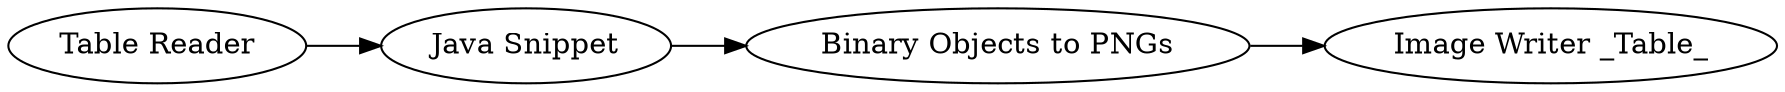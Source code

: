 digraph {
	35 -> 124
	124 -> 42
	42 -> 39
	39 [label="Image Writer _Table_"]
	42 [label="Binary Objects to PNGs"]
	124 [label="Java Snippet"]
	35 [label="Table Reader"]
	rankdir=LR
}
